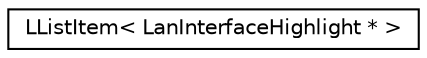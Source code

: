 digraph "Graphical Class Hierarchy"
{
 // LATEX_PDF_SIZE
  edge [fontname="Helvetica",fontsize="10",labelfontname="Helvetica",labelfontsize="10"];
  node [fontname="Helvetica",fontsize="10",shape=record];
  rankdir="LR";
  Node0 [label="LListItem\< LanInterfaceHighlight * \>",height=0.2,width=0.4,color="black", fillcolor="white", style="filled",URL="$classLListItem.html",tooltip=" "];
}
